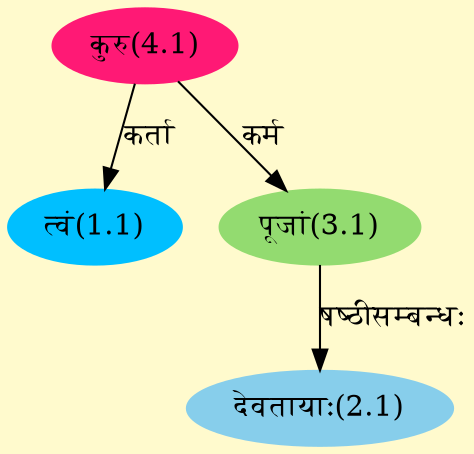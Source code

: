 digraph G{
rankdir=BT;
 compound=true;
 bgcolor="lemonchiffon1";
Node1_1 [style=filled, color="#00BFFF" label = "त्वं(1.1)"]
Node4_1 [style=filled, color="#FF1975" label = "कुरु(4.1)"]
Node2_1 [style=filled, color="#87CEEB" label = "देवतायाः(2.1)"]
Node3_1 [style=filled, color="#93DB70" label = "पूजां(3.1)"]
/* Start of Relations section */

Node1_1 -> Node4_1 [  label="कर्ता"  dir="back" ]
Node2_1 -> Node3_1 [  label="षष्ठीसम्बन्धः"  dir="back" ]
Node3_1 -> Node4_1 [  label="कर्म"  dir="back" ]
}
